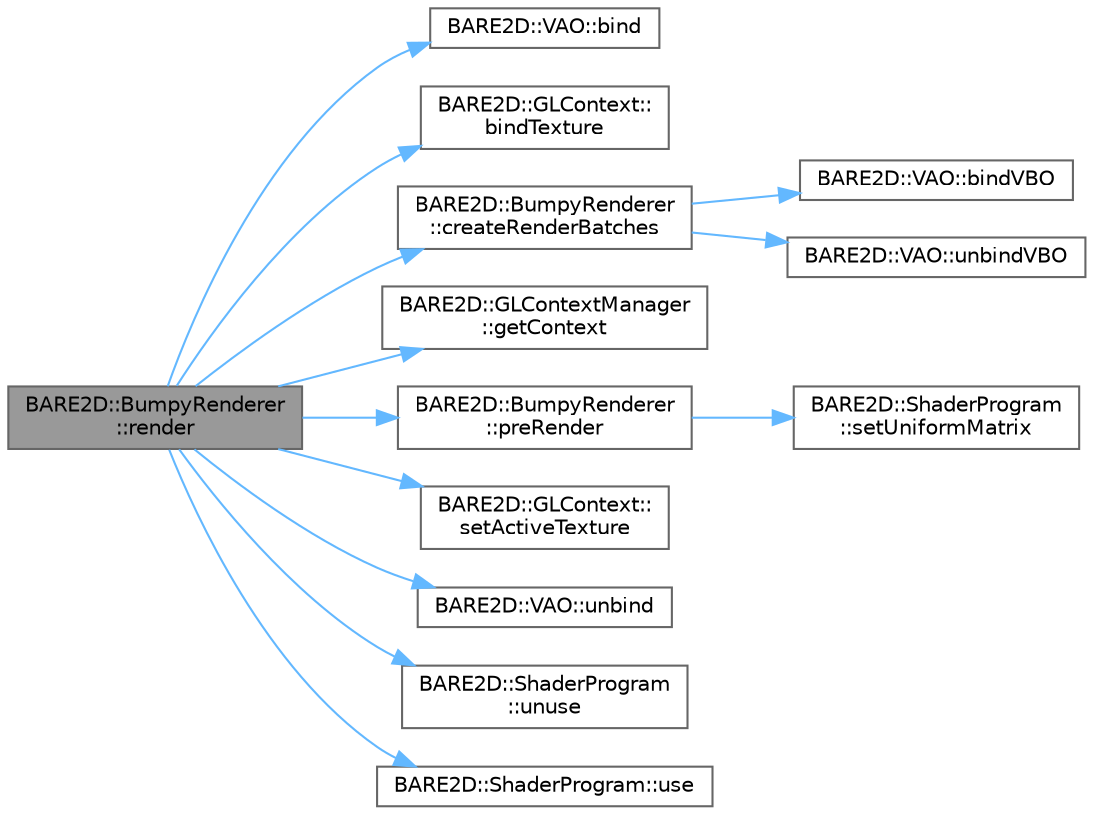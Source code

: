 digraph "BARE2D::BumpyRenderer::render"
{
 // INTERACTIVE_SVG=YES
 // LATEX_PDF_SIZE
  bgcolor="transparent";
  edge [fontname=Helvetica,fontsize=10,labelfontname=Helvetica,labelfontsize=10];
  node [fontname=Helvetica,fontsize=10,shape=box,height=0.2,width=0.4];
  rankdir="LR";
  Node1 [label="BARE2D::BumpyRenderer\l::render",height=0.2,width=0.4,color="gray40", fillcolor="grey60", style="filled", fontcolor="black",tooltip="Actually renders the contents to the screen!"];
  Node1 -> Node2 [color="steelblue1",style="solid"];
  Node2 [label="BARE2D::VAO::bind",height=0.2,width=0.4,color="grey40", fillcolor="white", style="filled",URL="$class_b_a_r_e2_d_1_1_v_a_o.html#a61c99f69bf5feb2ac95189381a48e638",tooltip="Binds this vertex array object."];
  Node1 -> Node3 [color="steelblue1",style="solid"];
  Node3 [label="BARE2D::GLContext::\lbindTexture",height=0.2,width=0.4,color="grey40", fillcolor="white", style="filled",URL="$class_b_a_r_e2_d_1_1_g_l_context.html#a1815cdbe70cc6fdbc66ec69a7131b5be",tooltip="Binds a texture to target in the currently active texture slot."];
  Node1 -> Node4 [color="steelblue1",style="solid"];
  Node4 [label="BARE2D::BumpyRenderer\l::createRenderBatches",height=0.2,width=0.4,color="grey40", fillcolor="white", style="filled",URL="$class_b_a_r_e2_d_1_1_bumpy_renderer.html#a0a92a001f43456e84a72c579901311f7",tooltip="Constructs all of the render batches from data given by, say, draw() calls."];
  Node4 -> Node5 [color="steelblue1",style="solid"];
  Node5 [label="BARE2D::VAO::bindVBO",height=0.2,width=0.4,color="grey40", fillcolor="white", style="filled",URL="$class_b_a_r_e2_d_1_1_v_a_o.html#aaaec16d98be94aa5cfed015df40dda70",tooltip="Binds the VAO's VBO."];
  Node4 -> Node6 [color="steelblue1",style="solid"];
  Node6 [label="BARE2D::VAO::unbindVBO",height=0.2,width=0.4,color="grey40", fillcolor="white", style="filled",URL="$class_b_a_r_e2_d_1_1_v_a_o.html#a10dd3e06e3929147edb6b249c94fdcee",tooltip="Unbinds this VAO's VBO."];
  Node1 -> Node7 [color="steelblue1",style="solid"];
  Node7 [label="BARE2D::GLContextManager\l::getContext",height=0.2,width=0.4,color="grey40", fillcolor="white", style="filled",URL="$class_b_a_r_e2_d_1_1_g_l_context_manager.html#a733646522bf07c33576f9a1e0bb76c28",tooltip=" "];
  Node1 -> Node8 [color="steelblue1",style="solid"];
  Node8 [label="BARE2D::BumpyRenderer\l::preRender",height=0.2,width=0.4,color="grey40", fillcolor="white", style="filled",URL="$class_b_a_r_e2_d_1_1_bumpy_renderer.html#a33dd21c340b2ea4cdfda0c4306883275",tooltip="Does stuff inside of the render function, within the shader's use."];
  Node8 -> Node9 [color="steelblue1",style="solid"];
  Node9 [label="BARE2D::ShaderProgram\l::setUniformMatrix",height=0.2,width=0.4,color="grey40", fillcolor="white", style="filled",URL="$class_b_a_r_e2_d_1_1_shader_program.html#adfa74453d9bc2f1100e5d19bb45a5512",tooltip="Similar to setUniform."];
  Node1 -> Node10 [color="steelblue1",style="solid"];
  Node10 [label="BARE2D::GLContext::\lsetActiveTexture",height=0.2,width=0.4,color="grey40", fillcolor="white", style="filled",URL="$class_b_a_r_e2_d_1_1_g_l_context.html#a529bb80b0bd7bbf86f10be7c30be514c",tooltip="Sets the active texture \"slot\". This can be GL_TEXTURE0 to GL_TEXTURE8 (I think. Check the literature..."];
  Node1 -> Node11 [color="steelblue1",style="solid"];
  Node11 [label="BARE2D::VAO::unbind",height=0.2,width=0.4,color="grey40", fillcolor="white", style="filled",URL="$class_b_a_r_e2_d_1_1_v_a_o.html#a6c224737a43f43dbe7c9e25ecd47d1da",tooltip="Unbinds the vao."];
  Node1 -> Node12 [color="steelblue1",style="solid"];
  Node12 [label="BARE2D::ShaderProgram\l::unuse",height=0.2,width=0.4,color="grey40", fillcolor="white", style="filled",URL="$class_b_a_r_e2_d_1_1_shader_program.html#a7847844b8a2e5ab0677340b47d180841",tooltip="Deactivates this shader program."];
  Node1 -> Node13 [color="steelblue1",style="solid"];
  Node13 [label="BARE2D::ShaderProgram::use",height=0.2,width=0.4,color="grey40", fillcolor="white", style="filled",URL="$class_b_a_r_e2_d_1_1_shader_program.html#a8687213986c6f5633887609e8169b24e",tooltip="Activates this shader program for the renderer to use."];
}

